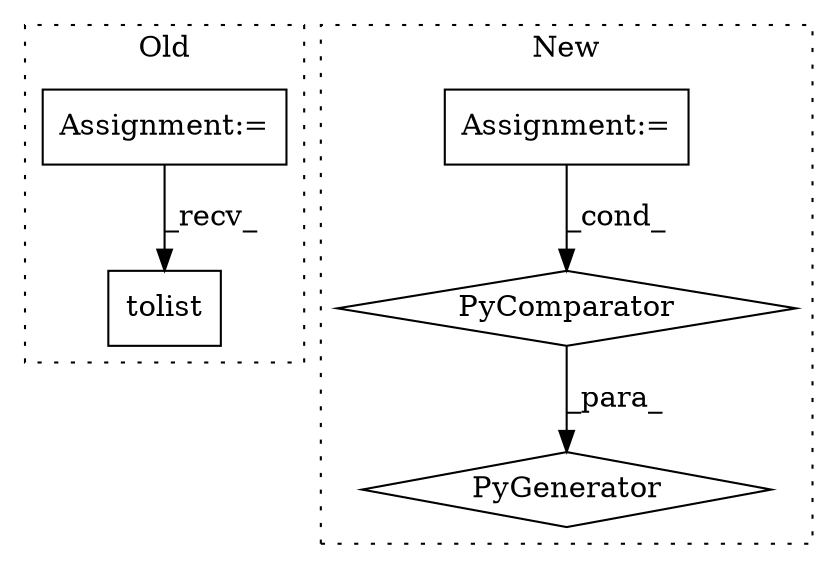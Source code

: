 digraph G {
subgraph cluster0 {
1 [label="tolist" a="32" s="13724" l="8" shape="box"];
5 [label="Assignment:=" a="7" s="13790" l="108" shape="box"];
label = "Old";
style="dotted";
}
subgraph cluster1 {
2 [label="PyGenerator" a="107" s="13654" l="182" shape="diamond"];
3 [label="PyComparator" a="113" s="13722" l="108" shape="diamond"];
4 [label="Assignment:=" a="7" s="13722" l="108" shape="box"];
label = "New";
style="dotted";
}
3 -> 2 [label="_para_"];
4 -> 3 [label="_cond_"];
5 -> 1 [label="_recv_"];
}